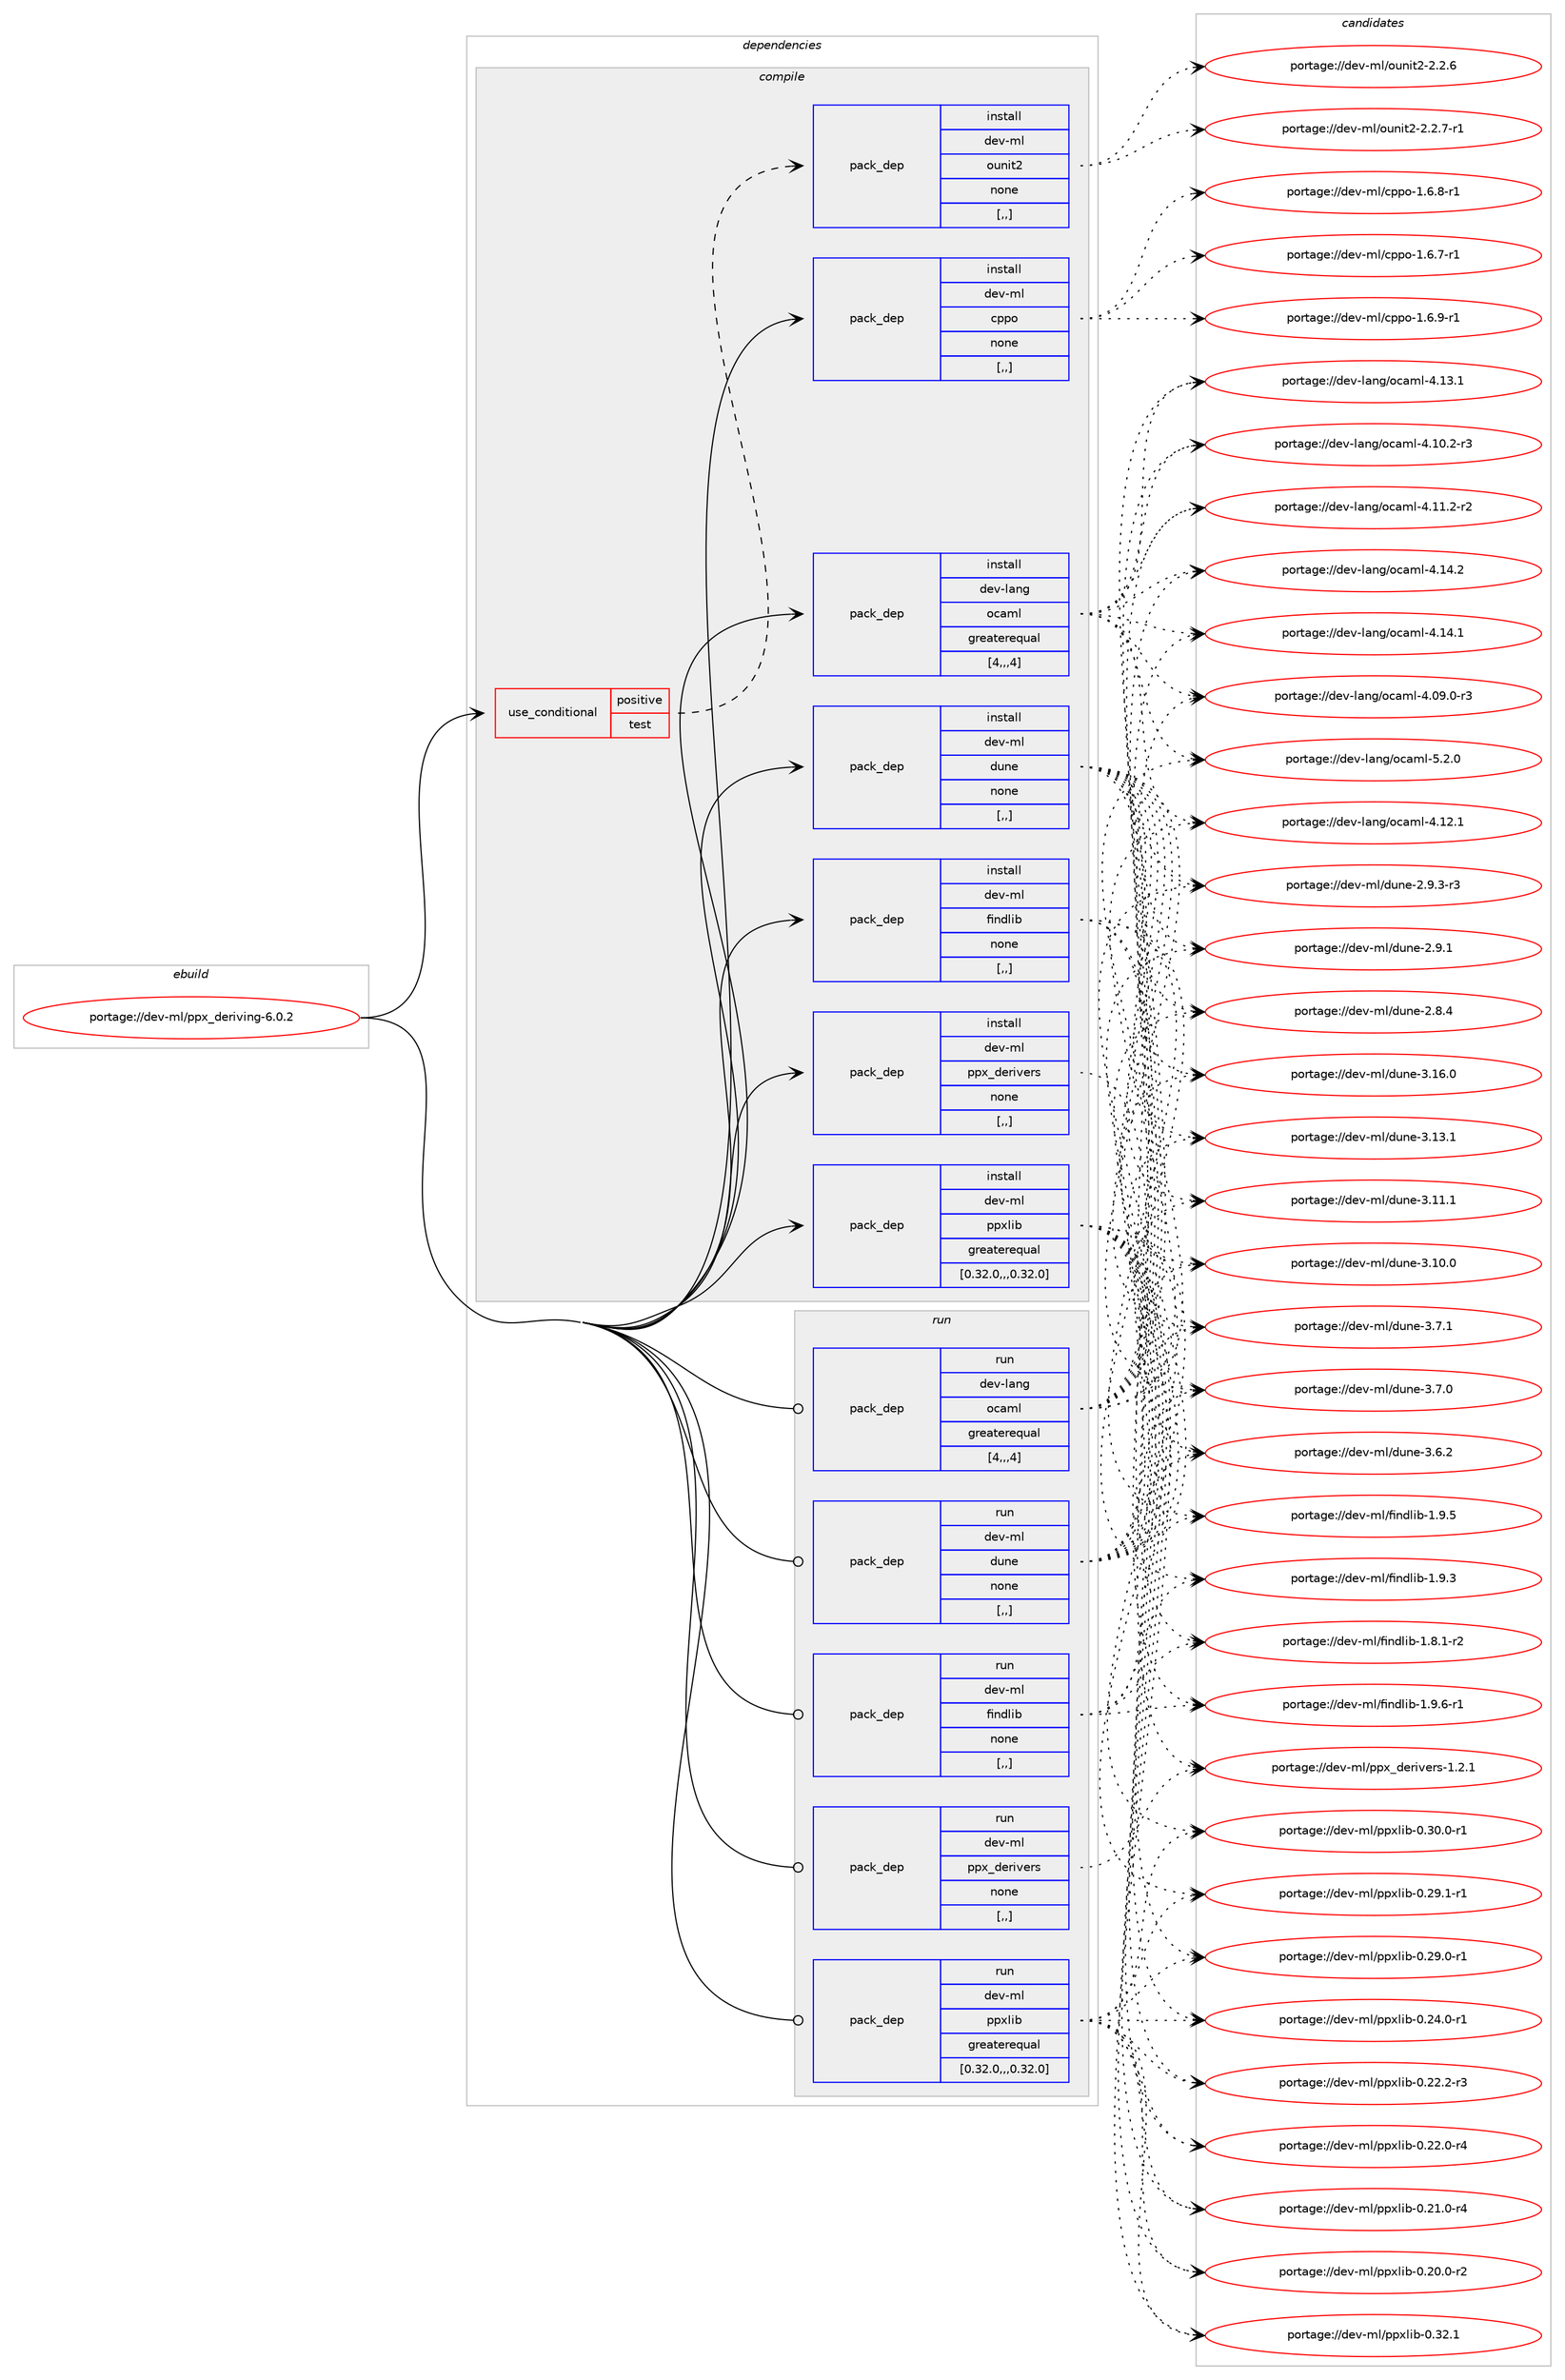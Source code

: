 digraph prolog {

# *************
# Graph options
# *************

newrank=true;
concentrate=true;
compound=true;
graph [rankdir=LR,fontname=Helvetica,fontsize=10,ranksep=1.5];#, ranksep=2.5, nodesep=0.2];
edge  [arrowhead=vee];
node  [fontname=Helvetica,fontsize=10];

# **********
# The ebuild
# **********

subgraph cluster_leftcol {
color=gray;
label=<<i>ebuild</i>>;
id [label="portage://dev-ml/ppx_deriving-6.0.2", color=red, width=4, href="../dev-ml/ppx_deriving-6.0.2.svg"];
}

# ****************
# The dependencies
# ****************

subgraph cluster_midcol {
color=gray;
label=<<i>dependencies</i>>;
subgraph cluster_compile {
fillcolor="#eeeeee";
style=filled;
label=<<i>compile</i>>;
subgraph cond29785 {
dependency122723 [label=<<TABLE BORDER="0" CELLBORDER="1" CELLSPACING="0" CELLPADDING="4"><TR><TD ROWSPAN="3" CELLPADDING="10">use_conditional</TD></TR><TR><TD>positive</TD></TR><TR><TD>test</TD></TR></TABLE>>, shape=none, color=red];
subgraph pack91736 {
dependency122724 [label=<<TABLE BORDER="0" CELLBORDER="1" CELLSPACING="0" CELLPADDING="4" WIDTH="220"><TR><TD ROWSPAN="6" CELLPADDING="30">pack_dep</TD></TR><TR><TD WIDTH="110">install</TD></TR><TR><TD>dev-ml</TD></TR><TR><TD>ounit2</TD></TR><TR><TD>none</TD></TR><TR><TD>[,,]</TD></TR></TABLE>>, shape=none, color=blue];
}
dependency122723:e -> dependency122724:w [weight=20,style="dashed",arrowhead="vee"];
}
id:e -> dependency122723:w [weight=20,style="solid",arrowhead="vee"];
subgraph pack91737 {
dependency122725 [label=<<TABLE BORDER="0" CELLBORDER="1" CELLSPACING="0" CELLPADDING="4" WIDTH="220"><TR><TD ROWSPAN="6" CELLPADDING="30">pack_dep</TD></TR><TR><TD WIDTH="110">install</TD></TR><TR><TD>dev-lang</TD></TR><TR><TD>ocaml</TD></TR><TR><TD>greaterequal</TD></TR><TR><TD>[4,,,4]</TD></TR></TABLE>>, shape=none, color=blue];
}
id:e -> dependency122725:w [weight=20,style="solid",arrowhead="vee"];
subgraph pack91738 {
dependency122726 [label=<<TABLE BORDER="0" CELLBORDER="1" CELLSPACING="0" CELLPADDING="4" WIDTH="220"><TR><TD ROWSPAN="6" CELLPADDING="30">pack_dep</TD></TR><TR><TD WIDTH="110">install</TD></TR><TR><TD>dev-ml</TD></TR><TR><TD>cppo</TD></TR><TR><TD>none</TD></TR><TR><TD>[,,]</TD></TR></TABLE>>, shape=none, color=blue];
}
id:e -> dependency122726:w [weight=20,style="solid",arrowhead="vee"];
subgraph pack91739 {
dependency122727 [label=<<TABLE BORDER="0" CELLBORDER="1" CELLSPACING="0" CELLPADDING="4" WIDTH="220"><TR><TD ROWSPAN="6" CELLPADDING="30">pack_dep</TD></TR><TR><TD WIDTH="110">install</TD></TR><TR><TD>dev-ml</TD></TR><TR><TD>dune</TD></TR><TR><TD>none</TD></TR><TR><TD>[,,]</TD></TR></TABLE>>, shape=none, color=blue];
}
id:e -> dependency122727:w [weight=20,style="solid",arrowhead="vee"];
subgraph pack91740 {
dependency122728 [label=<<TABLE BORDER="0" CELLBORDER="1" CELLSPACING="0" CELLPADDING="4" WIDTH="220"><TR><TD ROWSPAN="6" CELLPADDING="30">pack_dep</TD></TR><TR><TD WIDTH="110">install</TD></TR><TR><TD>dev-ml</TD></TR><TR><TD>findlib</TD></TR><TR><TD>none</TD></TR><TR><TD>[,,]</TD></TR></TABLE>>, shape=none, color=blue];
}
id:e -> dependency122728:w [weight=20,style="solid",arrowhead="vee"];
subgraph pack91741 {
dependency122729 [label=<<TABLE BORDER="0" CELLBORDER="1" CELLSPACING="0" CELLPADDING="4" WIDTH="220"><TR><TD ROWSPAN="6" CELLPADDING="30">pack_dep</TD></TR><TR><TD WIDTH="110">install</TD></TR><TR><TD>dev-ml</TD></TR><TR><TD>ppx_derivers</TD></TR><TR><TD>none</TD></TR><TR><TD>[,,]</TD></TR></TABLE>>, shape=none, color=blue];
}
id:e -> dependency122729:w [weight=20,style="solid",arrowhead="vee"];
subgraph pack91742 {
dependency122730 [label=<<TABLE BORDER="0" CELLBORDER="1" CELLSPACING="0" CELLPADDING="4" WIDTH="220"><TR><TD ROWSPAN="6" CELLPADDING="30">pack_dep</TD></TR><TR><TD WIDTH="110">install</TD></TR><TR><TD>dev-ml</TD></TR><TR><TD>ppxlib</TD></TR><TR><TD>greaterequal</TD></TR><TR><TD>[0.32.0,,,0.32.0]</TD></TR></TABLE>>, shape=none, color=blue];
}
id:e -> dependency122730:w [weight=20,style="solid",arrowhead="vee"];
}
subgraph cluster_compileandrun {
fillcolor="#eeeeee";
style=filled;
label=<<i>compile and run</i>>;
}
subgraph cluster_run {
fillcolor="#eeeeee";
style=filled;
label=<<i>run</i>>;
subgraph pack91743 {
dependency122731 [label=<<TABLE BORDER="0" CELLBORDER="1" CELLSPACING="0" CELLPADDING="4" WIDTH="220"><TR><TD ROWSPAN="6" CELLPADDING="30">pack_dep</TD></TR><TR><TD WIDTH="110">run</TD></TR><TR><TD>dev-lang</TD></TR><TR><TD>ocaml</TD></TR><TR><TD>greaterequal</TD></TR><TR><TD>[4,,,4]</TD></TR></TABLE>>, shape=none, color=blue];
}
id:e -> dependency122731:w [weight=20,style="solid",arrowhead="odot"];
subgraph pack91744 {
dependency122732 [label=<<TABLE BORDER="0" CELLBORDER="1" CELLSPACING="0" CELLPADDING="4" WIDTH="220"><TR><TD ROWSPAN="6" CELLPADDING="30">pack_dep</TD></TR><TR><TD WIDTH="110">run</TD></TR><TR><TD>dev-ml</TD></TR><TR><TD>dune</TD></TR><TR><TD>none</TD></TR><TR><TD>[,,]</TD></TR></TABLE>>, shape=none, color=blue];
}
id:e -> dependency122732:w [weight=20,style="solid",arrowhead="odot"];
subgraph pack91745 {
dependency122733 [label=<<TABLE BORDER="0" CELLBORDER="1" CELLSPACING="0" CELLPADDING="4" WIDTH="220"><TR><TD ROWSPAN="6" CELLPADDING="30">pack_dep</TD></TR><TR><TD WIDTH="110">run</TD></TR><TR><TD>dev-ml</TD></TR><TR><TD>findlib</TD></TR><TR><TD>none</TD></TR><TR><TD>[,,]</TD></TR></TABLE>>, shape=none, color=blue];
}
id:e -> dependency122733:w [weight=20,style="solid",arrowhead="odot"];
subgraph pack91746 {
dependency122734 [label=<<TABLE BORDER="0" CELLBORDER="1" CELLSPACING="0" CELLPADDING="4" WIDTH="220"><TR><TD ROWSPAN="6" CELLPADDING="30">pack_dep</TD></TR><TR><TD WIDTH="110">run</TD></TR><TR><TD>dev-ml</TD></TR><TR><TD>ppx_derivers</TD></TR><TR><TD>none</TD></TR><TR><TD>[,,]</TD></TR></TABLE>>, shape=none, color=blue];
}
id:e -> dependency122734:w [weight=20,style="solid",arrowhead="odot"];
subgraph pack91747 {
dependency122735 [label=<<TABLE BORDER="0" CELLBORDER="1" CELLSPACING="0" CELLPADDING="4" WIDTH="220"><TR><TD ROWSPAN="6" CELLPADDING="30">pack_dep</TD></TR><TR><TD WIDTH="110">run</TD></TR><TR><TD>dev-ml</TD></TR><TR><TD>ppxlib</TD></TR><TR><TD>greaterequal</TD></TR><TR><TD>[0.32.0,,,0.32.0]</TD></TR></TABLE>>, shape=none, color=blue];
}
id:e -> dependency122735:w [weight=20,style="solid",arrowhead="odot"];
}
}

# **************
# The candidates
# **************

subgraph cluster_choices {
rank=same;
color=gray;
label=<<i>candidates</i>>;

subgraph choice91736 {
color=black;
nodesep=1;
choice1001011184510910847111117110105116504550465046554511449 [label="portage://dev-ml/ounit2-2.2.7-r1", color=red, width=4,href="../dev-ml/ounit2-2.2.7-r1.svg"];
choice100101118451091084711111711010511650455046504654 [label="portage://dev-ml/ounit2-2.2.6", color=red, width=4,href="../dev-ml/ounit2-2.2.6.svg"];
dependency122724:e -> choice1001011184510910847111117110105116504550465046554511449:w [style=dotted,weight="100"];
dependency122724:e -> choice100101118451091084711111711010511650455046504654:w [style=dotted,weight="100"];
}
subgraph choice91737 {
color=black;
nodesep=1;
choice1001011184510897110103471119997109108455346504648 [label="portage://dev-lang/ocaml-5.2.0", color=red, width=4,href="../dev-lang/ocaml-5.2.0.svg"];
choice100101118451089711010347111999710910845524649524650 [label="portage://dev-lang/ocaml-4.14.2", color=red, width=4,href="../dev-lang/ocaml-4.14.2.svg"];
choice100101118451089711010347111999710910845524649524649 [label="portage://dev-lang/ocaml-4.14.1", color=red, width=4,href="../dev-lang/ocaml-4.14.1.svg"];
choice100101118451089711010347111999710910845524649514649 [label="portage://dev-lang/ocaml-4.13.1", color=red, width=4,href="../dev-lang/ocaml-4.13.1.svg"];
choice100101118451089711010347111999710910845524649504649 [label="portage://dev-lang/ocaml-4.12.1", color=red, width=4,href="../dev-lang/ocaml-4.12.1.svg"];
choice1001011184510897110103471119997109108455246494946504511450 [label="portage://dev-lang/ocaml-4.11.2-r2", color=red, width=4,href="../dev-lang/ocaml-4.11.2-r2.svg"];
choice1001011184510897110103471119997109108455246494846504511451 [label="portage://dev-lang/ocaml-4.10.2-r3", color=red, width=4,href="../dev-lang/ocaml-4.10.2-r3.svg"];
choice1001011184510897110103471119997109108455246485746484511451 [label="portage://dev-lang/ocaml-4.09.0-r3", color=red, width=4,href="../dev-lang/ocaml-4.09.0-r3.svg"];
dependency122725:e -> choice1001011184510897110103471119997109108455346504648:w [style=dotted,weight="100"];
dependency122725:e -> choice100101118451089711010347111999710910845524649524650:w [style=dotted,weight="100"];
dependency122725:e -> choice100101118451089711010347111999710910845524649524649:w [style=dotted,weight="100"];
dependency122725:e -> choice100101118451089711010347111999710910845524649514649:w [style=dotted,weight="100"];
dependency122725:e -> choice100101118451089711010347111999710910845524649504649:w [style=dotted,weight="100"];
dependency122725:e -> choice1001011184510897110103471119997109108455246494946504511450:w [style=dotted,weight="100"];
dependency122725:e -> choice1001011184510897110103471119997109108455246494846504511451:w [style=dotted,weight="100"];
dependency122725:e -> choice1001011184510897110103471119997109108455246485746484511451:w [style=dotted,weight="100"];
}
subgraph choice91738 {
color=black;
nodesep=1;
choice1001011184510910847991121121114549465446574511449 [label="portage://dev-ml/cppo-1.6.9-r1", color=red, width=4,href="../dev-ml/cppo-1.6.9-r1.svg"];
choice1001011184510910847991121121114549465446564511449 [label="portage://dev-ml/cppo-1.6.8-r1", color=red, width=4,href="../dev-ml/cppo-1.6.8-r1.svg"];
choice1001011184510910847991121121114549465446554511449 [label="portage://dev-ml/cppo-1.6.7-r1", color=red, width=4,href="../dev-ml/cppo-1.6.7-r1.svg"];
dependency122726:e -> choice1001011184510910847991121121114549465446574511449:w [style=dotted,weight="100"];
dependency122726:e -> choice1001011184510910847991121121114549465446564511449:w [style=dotted,weight="100"];
dependency122726:e -> choice1001011184510910847991121121114549465446554511449:w [style=dotted,weight="100"];
}
subgraph choice91739 {
color=black;
nodesep=1;
choice100101118451091084710011711010145514649544648 [label="portage://dev-ml/dune-3.16.0", color=red, width=4,href="../dev-ml/dune-3.16.0.svg"];
choice100101118451091084710011711010145514649514649 [label="portage://dev-ml/dune-3.13.1", color=red, width=4,href="../dev-ml/dune-3.13.1.svg"];
choice100101118451091084710011711010145514649494649 [label="portage://dev-ml/dune-3.11.1", color=red, width=4,href="../dev-ml/dune-3.11.1.svg"];
choice100101118451091084710011711010145514649484648 [label="portage://dev-ml/dune-3.10.0", color=red, width=4,href="../dev-ml/dune-3.10.0.svg"];
choice1001011184510910847100117110101455146554649 [label="portage://dev-ml/dune-3.7.1", color=red, width=4,href="../dev-ml/dune-3.7.1.svg"];
choice1001011184510910847100117110101455146554648 [label="portage://dev-ml/dune-3.7.0", color=red, width=4,href="../dev-ml/dune-3.7.0.svg"];
choice1001011184510910847100117110101455146544650 [label="portage://dev-ml/dune-3.6.2", color=red, width=4,href="../dev-ml/dune-3.6.2.svg"];
choice10010111845109108471001171101014550465746514511451 [label="portage://dev-ml/dune-2.9.3-r3", color=red, width=4,href="../dev-ml/dune-2.9.3-r3.svg"];
choice1001011184510910847100117110101455046574649 [label="portage://dev-ml/dune-2.9.1", color=red, width=4,href="../dev-ml/dune-2.9.1.svg"];
choice1001011184510910847100117110101455046564652 [label="portage://dev-ml/dune-2.8.4", color=red, width=4,href="../dev-ml/dune-2.8.4.svg"];
dependency122727:e -> choice100101118451091084710011711010145514649544648:w [style=dotted,weight="100"];
dependency122727:e -> choice100101118451091084710011711010145514649514649:w [style=dotted,weight="100"];
dependency122727:e -> choice100101118451091084710011711010145514649494649:w [style=dotted,weight="100"];
dependency122727:e -> choice100101118451091084710011711010145514649484648:w [style=dotted,weight="100"];
dependency122727:e -> choice1001011184510910847100117110101455146554649:w [style=dotted,weight="100"];
dependency122727:e -> choice1001011184510910847100117110101455146554648:w [style=dotted,weight="100"];
dependency122727:e -> choice1001011184510910847100117110101455146544650:w [style=dotted,weight="100"];
dependency122727:e -> choice10010111845109108471001171101014550465746514511451:w [style=dotted,weight="100"];
dependency122727:e -> choice1001011184510910847100117110101455046574649:w [style=dotted,weight="100"];
dependency122727:e -> choice1001011184510910847100117110101455046564652:w [style=dotted,weight="100"];
}
subgraph choice91740 {
color=black;
nodesep=1;
choice1001011184510910847102105110100108105984549465746544511449 [label="portage://dev-ml/findlib-1.9.6-r1", color=red, width=4,href="../dev-ml/findlib-1.9.6-r1.svg"];
choice100101118451091084710210511010010810598454946574653 [label="portage://dev-ml/findlib-1.9.5", color=red, width=4,href="../dev-ml/findlib-1.9.5.svg"];
choice100101118451091084710210511010010810598454946574651 [label="portage://dev-ml/findlib-1.9.3", color=red, width=4,href="../dev-ml/findlib-1.9.3.svg"];
choice1001011184510910847102105110100108105984549465646494511450 [label="portage://dev-ml/findlib-1.8.1-r2", color=red, width=4,href="../dev-ml/findlib-1.8.1-r2.svg"];
dependency122728:e -> choice1001011184510910847102105110100108105984549465746544511449:w [style=dotted,weight="100"];
dependency122728:e -> choice100101118451091084710210511010010810598454946574653:w [style=dotted,weight="100"];
dependency122728:e -> choice100101118451091084710210511010010810598454946574651:w [style=dotted,weight="100"];
dependency122728:e -> choice1001011184510910847102105110100108105984549465646494511450:w [style=dotted,weight="100"];
}
subgraph choice91741 {
color=black;
nodesep=1;
choice100101118451091084711211212095100101114105118101114115454946504649 [label="portage://dev-ml/ppx_derivers-1.2.1", color=red, width=4,href="../dev-ml/ppx_derivers-1.2.1.svg"];
dependency122729:e -> choice100101118451091084711211212095100101114105118101114115454946504649:w [style=dotted,weight="100"];
}
subgraph choice91742 {
color=black;
nodesep=1;
choice10010111845109108471121121201081059845484651504649 [label="portage://dev-ml/ppxlib-0.32.1", color=red, width=4,href="../dev-ml/ppxlib-0.32.1.svg"];
choice100101118451091084711211212010810598454846514846484511449 [label="portage://dev-ml/ppxlib-0.30.0-r1", color=red, width=4,href="../dev-ml/ppxlib-0.30.0-r1.svg"];
choice100101118451091084711211212010810598454846505746494511449 [label="portage://dev-ml/ppxlib-0.29.1-r1", color=red, width=4,href="../dev-ml/ppxlib-0.29.1-r1.svg"];
choice100101118451091084711211212010810598454846505746484511449 [label="portage://dev-ml/ppxlib-0.29.0-r1", color=red, width=4,href="../dev-ml/ppxlib-0.29.0-r1.svg"];
choice100101118451091084711211212010810598454846505246484511449 [label="portage://dev-ml/ppxlib-0.24.0-r1", color=red, width=4,href="../dev-ml/ppxlib-0.24.0-r1.svg"];
choice100101118451091084711211212010810598454846505046504511451 [label="portage://dev-ml/ppxlib-0.22.2-r3", color=red, width=4,href="../dev-ml/ppxlib-0.22.2-r3.svg"];
choice100101118451091084711211212010810598454846505046484511452 [label="portage://dev-ml/ppxlib-0.22.0-r4", color=red, width=4,href="../dev-ml/ppxlib-0.22.0-r4.svg"];
choice100101118451091084711211212010810598454846504946484511452 [label="portage://dev-ml/ppxlib-0.21.0-r4", color=red, width=4,href="../dev-ml/ppxlib-0.21.0-r4.svg"];
choice100101118451091084711211212010810598454846504846484511450 [label="portage://dev-ml/ppxlib-0.20.0-r2", color=red, width=4,href="../dev-ml/ppxlib-0.20.0-r2.svg"];
dependency122730:e -> choice10010111845109108471121121201081059845484651504649:w [style=dotted,weight="100"];
dependency122730:e -> choice100101118451091084711211212010810598454846514846484511449:w [style=dotted,weight="100"];
dependency122730:e -> choice100101118451091084711211212010810598454846505746494511449:w [style=dotted,weight="100"];
dependency122730:e -> choice100101118451091084711211212010810598454846505746484511449:w [style=dotted,weight="100"];
dependency122730:e -> choice100101118451091084711211212010810598454846505246484511449:w [style=dotted,weight="100"];
dependency122730:e -> choice100101118451091084711211212010810598454846505046504511451:w [style=dotted,weight="100"];
dependency122730:e -> choice100101118451091084711211212010810598454846505046484511452:w [style=dotted,weight="100"];
dependency122730:e -> choice100101118451091084711211212010810598454846504946484511452:w [style=dotted,weight="100"];
dependency122730:e -> choice100101118451091084711211212010810598454846504846484511450:w [style=dotted,weight="100"];
}
subgraph choice91743 {
color=black;
nodesep=1;
choice1001011184510897110103471119997109108455346504648 [label="portage://dev-lang/ocaml-5.2.0", color=red, width=4,href="../dev-lang/ocaml-5.2.0.svg"];
choice100101118451089711010347111999710910845524649524650 [label="portage://dev-lang/ocaml-4.14.2", color=red, width=4,href="../dev-lang/ocaml-4.14.2.svg"];
choice100101118451089711010347111999710910845524649524649 [label="portage://dev-lang/ocaml-4.14.1", color=red, width=4,href="../dev-lang/ocaml-4.14.1.svg"];
choice100101118451089711010347111999710910845524649514649 [label="portage://dev-lang/ocaml-4.13.1", color=red, width=4,href="../dev-lang/ocaml-4.13.1.svg"];
choice100101118451089711010347111999710910845524649504649 [label="portage://dev-lang/ocaml-4.12.1", color=red, width=4,href="../dev-lang/ocaml-4.12.1.svg"];
choice1001011184510897110103471119997109108455246494946504511450 [label="portage://dev-lang/ocaml-4.11.2-r2", color=red, width=4,href="../dev-lang/ocaml-4.11.2-r2.svg"];
choice1001011184510897110103471119997109108455246494846504511451 [label="portage://dev-lang/ocaml-4.10.2-r3", color=red, width=4,href="../dev-lang/ocaml-4.10.2-r3.svg"];
choice1001011184510897110103471119997109108455246485746484511451 [label="portage://dev-lang/ocaml-4.09.0-r3", color=red, width=4,href="../dev-lang/ocaml-4.09.0-r3.svg"];
dependency122731:e -> choice1001011184510897110103471119997109108455346504648:w [style=dotted,weight="100"];
dependency122731:e -> choice100101118451089711010347111999710910845524649524650:w [style=dotted,weight="100"];
dependency122731:e -> choice100101118451089711010347111999710910845524649524649:w [style=dotted,weight="100"];
dependency122731:e -> choice100101118451089711010347111999710910845524649514649:w [style=dotted,weight="100"];
dependency122731:e -> choice100101118451089711010347111999710910845524649504649:w [style=dotted,weight="100"];
dependency122731:e -> choice1001011184510897110103471119997109108455246494946504511450:w [style=dotted,weight="100"];
dependency122731:e -> choice1001011184510897110103471119997109108455246494846504511451:w [style=dotted,weight="100"];
dependency122731:e -> choice1001011184510897110103471119997109108455246485746484511451:w [style=dotted,weight="100"];
}
subgraph choice91744 {
color=black;
nodesep=1;
choice100101118451091084710011711010145514649544648 [label="portage://dev-ml/dune-3.16.0", color=red, width=4,href="../dev-ml/dune-3.16.0.svg"];
choice100101118451091084710011711010145514649514649 [label="portage://dev-ml/dune-3.13.1", color=red, width=4,href="../dev-ml/dune-3.13.1.svg"];
choice100101118451091084710011711010145514649494649 [label="portage://dev-ml/dune-3.11.1", color=red, width=4,href="../dev-ml/dune-3.11.1.svg"];
choice100101118451091084710011711010145514649484648 [label="portage://dev-ml/dune-3.10.0", color=red, width=4,href="../dev-ml/dune-3.10.0.svg"];
choice1001011184510910847100117110101455146554649 [label="portage://dev-ml/dune-3.7.1", color=red, width=4,href="../dev-ml/dune-3.7.1.svg"];
choice1001011184510910847100117110101455146554648 [label="portage://dev-ml/dune-3.7.0", color=red, width=4,href="../dev-ml/dune-3.7.0.svg"];
choice1001011184510910847100117110101455146544650 [label="portage://dev-ml/dune-3.6.2", color=red, width=4,href="../dev-ml/dune-3.6.2.svg"];
choice10010111845109108471001171101014550465746514511451 [label="portage://dev-ml/dune-2.9.3-r3", color=red, width=4,href="../dev-ml/dune-2.9.3-r3.svg"];
choice1001011184510910847100117110101455046574649 [label="portage://dev-ml/dune-2.9.1", color=red, width=4,href="../dev-ml/dune-2.9.1.svg"];
choice1001011184510910847100117110101455046564652 [label="portage://dev-ml/dune-2.8.4", color=red, width=4,href="../dev-ml/dune-2.8.4.svg"];
dependency122732:e -> choice100101118451091084710011711010145514649544648:w [style=dotted,weight="100"];
dependency122732:e -> choice100101118451091084710011711010145514649514649:w [style=dotted,weight="100"];
dependency122732:e -> choice100101118451091084710011711010145514649494649:w [style=dotted,weight="100"];
dependency122732:e -> choice100101118451091084710011711010145514649484648:w [style=dotted,weight="100"];
dependency122732:e -> choice1001011184510910847100117110101455146554649:w [style=dotted,weight="100"];
dependency122732:e -> choice1001011184510910847100117110101455146554648:w [style=dotted,weight="100"];
dependency122732:e -> choice1001011184510910847100117110101455146544650:w [style=dotted,weight="100"];
dependency122732:e -> choice10010111845109108471001171101014550465746514511451:w [style=dotted,weight="100"];
dependency122732:e -> choice1001011184510910847100117110101455046574649:w [style=dotted,weight="100"];
dependency122732:e -> choice1001011184510910847100117110101455046564652:w [style=dotted,weight="100"];
}
subgraph choice91745 {
color=black;
nodesep=1;
choice1001011184510910847102105110100108105984549465746544511449 [label="portage://dev-ml/findlib-1.9.6-r1", color=red, width=4,href="../dev-ml/findlib-1.9.6-r1.svg"];
choice100101118451091084710210511010010810598454946574653 [label="portage://dev-ml/findlib-1.9.5", color=red, width=4,href="../dev-ml/findlib-1.9.5.svg"];
choice100101118451091084710210511010010810598454946574651 [label="portage://dev-ml/findlib-1.9.3", color=red, width=4,href="../dev-ml/findlib-1.9.3.svg"];
choice1001011184510910847102105110100108105984549465646494511450 [label="portage://dev-ml/findlib-1.8.1-r2", color=red, width=4,href="../dev-ml/findlib-1.8.1-r2.svg"];
dependency122733:e -> choice1001011184510910847102105110100108105984549465746544511449:w [style=dotted,weight="100"];
dependency122733:e -> choice100101118451091084710210511010010810598454946574653:w [style=dotted,weight="100"];
dependency122733:e -> choice100101118451091084710210511010010810598454946574651:w [style=dotted,weight="100"];
dependency122733:e -> choice1001011184510910847102105110100108105984549465646494511450:w [style=dotted,weight="100"];
}
subgraph choice91746 {
color=black;
nodesep=1;
choice100101118451091084711211212095100101114105118101114115454946504649 [label="portage://dev-ml/ppx_derivers-1.2.1", color=red, width=4,href="../dev-ml/ppx_derivers-1.2.1.svg"];
dependency122734:e -> choice100101118451091084711211212095100101114105118101114115454946504649:w [style=dotted,weight="100"];
}
subgraph choice91747 {
color=black;
nodesep=1;
choice10010111845109108471121121201081059845484651504649 [label="portage://dev-ml/ppxlib-0.32.1", color=red, width=4,href="../dev-ml/ppxlib-0.32.1.svg"];
choice100101118451091084711211212010810598454846514846484511449 [label="portage://dev-ml/ppxlib-0.30.0-r1", color=red, width=4,href="../dev-ml/ppxlib-0.30.0-r1.svg"];
choice100101118451091084711211212010810598454846505746494511449 [label="portage://dev-ml/ppxlib-0.29.1-r1", color=red, width=4,href="../dev-ml/ppxlib-0.29.1-r1.svg"];
choice100101118451091084711211212010810598454846505746484511449 [label="portage://dev-ml/ppxlib-0.29.0-r1", color=red, width=4,href="../dev-ml/ppxlib-0.29.0-r1.svg"];
choice100101118451091084711211212010810598454846505246484511449 [label="portage://dev-ml/ppxlib-0.24.0-r1", color=red, width=4,href="../dev-ml/ppxlib-0.24.0-r1.svg"];
choice100101118451091084711211212010810598454846505046504511451 [label="portage://dev-ml/ppxlib-0.22.2-r3", color=red, width=4,href="../dev-ml/ppxlib-0.22.2-r3.svg"];
choice100101118451091084711211212010810598454846505046484511452 [label="portage://dev-ml/ppxlib-0.22.0-r4", color=red, width=4,href="../dev-ml/ppxlib-0.22.0-r4.svg"];
choice100101118451091084711211212010810598454846504946484511452 [label="portage://dev-ml/ppxlib-0.21.0-r4", color=red, width=4,href="../dev-ml/ppxlib-0.21.0-r4.svg"];
choice100101118451091084711211212010810598454846504846484511450 [label="portage://dev-ml/ppxlib-0.20.0-r2", color=red, width=4,href="../dev-ml/ppxlib-0.20.0-r2.svg"];
dependency122735:e -> choice10010111845109108471121121201081059845484651504649:w [style=dotted,weight="100"];
dependency122735:e -> choice100101118451091084711211212010810598454846514846484511449:w [style=dotted,weight="100"];
dependency122735:e -> choice100101118451091084711211212010810598454846505746494511449:w [style=dotted,weight="100"];
dependency122735:e -> choice100101118451091084711211212010810598454846505746484511449:w [style=dotted,weight="100"];
dependency122735:e -> choice100101118451091084711211212010810598454846505246484511449:w [style=dotted,weight="100"];
dependency122735:e -> choice100101118451091084711211212010810598454846505046504511451:w [style=dotted,weight="100"];
dependency122735:e -> choice100101118451091084711211212010810598454846505046484511452:w [style=dotted,weight="100"];
dependency122735:e -> choice100101118451091084711211212010810598454846504946484511452:w [style=dotted,weight="100"];
dependency122735:e -> choice100101118451091084711211212010810598454846504846484511450:w [style=dotted,weight="100"];
}
}

}
